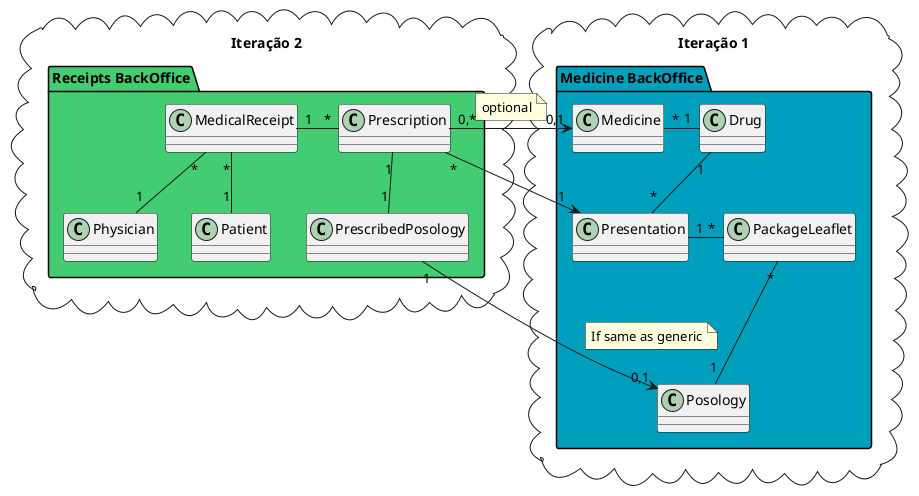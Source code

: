 @startuml "dm_it2_global"

' ### [ITERAÇÃO 1] ###
package "Iteração 1" <<cloud>> {
    package "Medicine BackOffice" #009FBD {

        class Medicine
        class Drug
        class Presentation
        class Posology
        class PackageLeaflet
    }
}

' ### [ITERAÇÃO 2] ###
package "Iteração 2" <<cloud>> {
    package "Receipts BackOffice" #43CC72 {

        class Physician
        class Patient
        class Prescription
        class MedicalReceipt
        class PrescribedPosology
    }
}

' ### [NOTES] ###

' ### [RELATIONS] ###
MedicalReceipt "*" -- "1" Physician
MedicalReceipt "*" -- "1" Patient
MedicalReceipt "1" - "*" Prescription
Prescription "*" --> "1" Presentation
Medicine "*" - "1" Drug
Drug "1" -- "*" Presentation
Prescription "0,*" -> "0,1" Medicine
note on link: optional

Prescription "1" -- "1" PrescribedPosology
Presentation "1" - "*" PackageLeaflet
PackageLeaflet "*" -- "1" Posology
PrescribedPosology "1" --> "0,1" Posology
note on link : If same as generic

@enduml